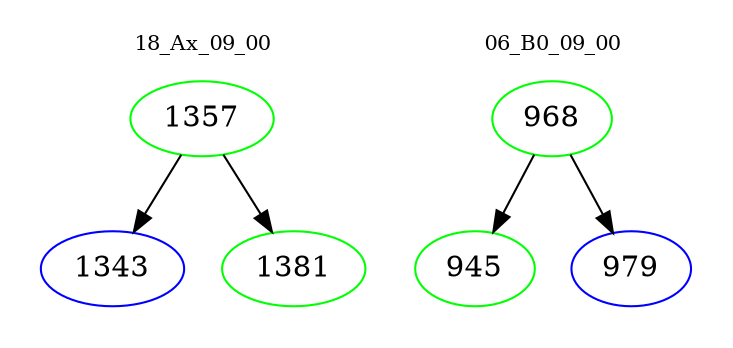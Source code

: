 digraph{
subgraph cluster_0 {
color = white
label = "18_Ax_09_00";
fontsize=10;
T0_1357 [label="1357", color="green"]
T0_1357 -> T0_1343 [color="black"]
T0_1343 [label="1343", color="blue"]
T0_1357 -> T0_1381 [color="black"]
T0_1381 [label="1381", color="green"]
}
subgraph cluster_1 {
color = white
label = "06_B0_09_00";
fontsize=10;
T1_968 [label="968", color="green"]
T1_968 -> T1_945 [color="black"]
T1_945 [label="945", color="green"]
T1_968 -> T1_979 [color="black"]
T1_979 [label="979", color="blue"]
}
}
